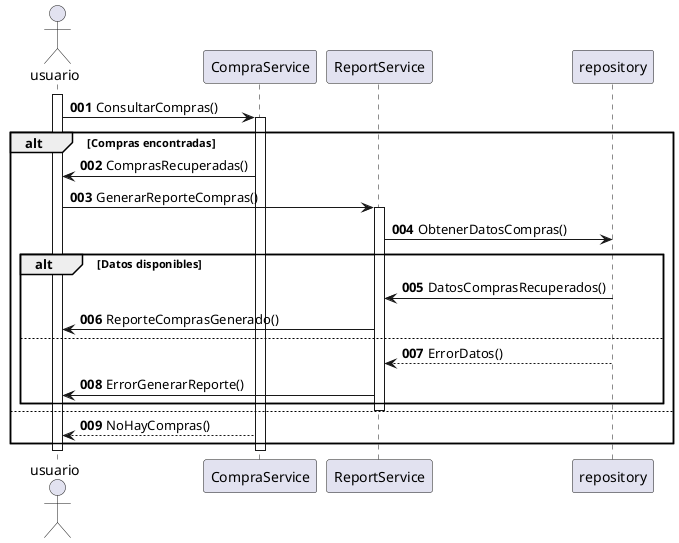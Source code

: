 @startuml

autonumber "<B>000"

actor "usuario" as user
participant "CompraService" as compras
participant "ReportService" as reportes
participant "repository" as bd

activate user

user -> compras: ConsultarCompras()
activate compras

alt Compras encontradas
    compras -> user: ComprasRecuperadas()
    user -> reportes: GenerarReporteCompras()
    activate reportes

    reportes -> bd: ObtenerDatosCompras()
    alt Datos disponibles
        bd -> reportes: DatosComprasRecuperados()
        reportes -> user: ReporteComprasGenerado()
    else
        bd --> reportes: ErrorDatos()
        reportes -> user: ErrorGenerarReporte()
    end
    deactivate reportes
else
    compras --> user: NoHayCompras()
end

deactivate compras
deactivate user

@enduml
